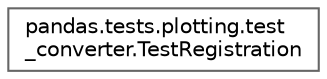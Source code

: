 digraph "Graphical Class Hierarchy"
{
 // LATEX_PDF_SIZE
  bgcolor="transparent";
  edge [fontname=Helvetica,fontsize=10,labelfontname=Helvetica,labelfontsize=10];
  node [fontname=Helvetica,fontsize=10,shape=box,height=0.2,width=0.4];
  rankdir="LR";
  Node0 [id="Node000000",label="pandas.tests.plotting.test\l_converter.TestRegistration",height=0.2,width=0.4,color="grey40", fillcolor="white", style="filled",URL="$df/db4/classpandas_1_1tests_1_1plotting_1_1test__converter_1_1TestRegistration.html",tooltip=" "];
}
